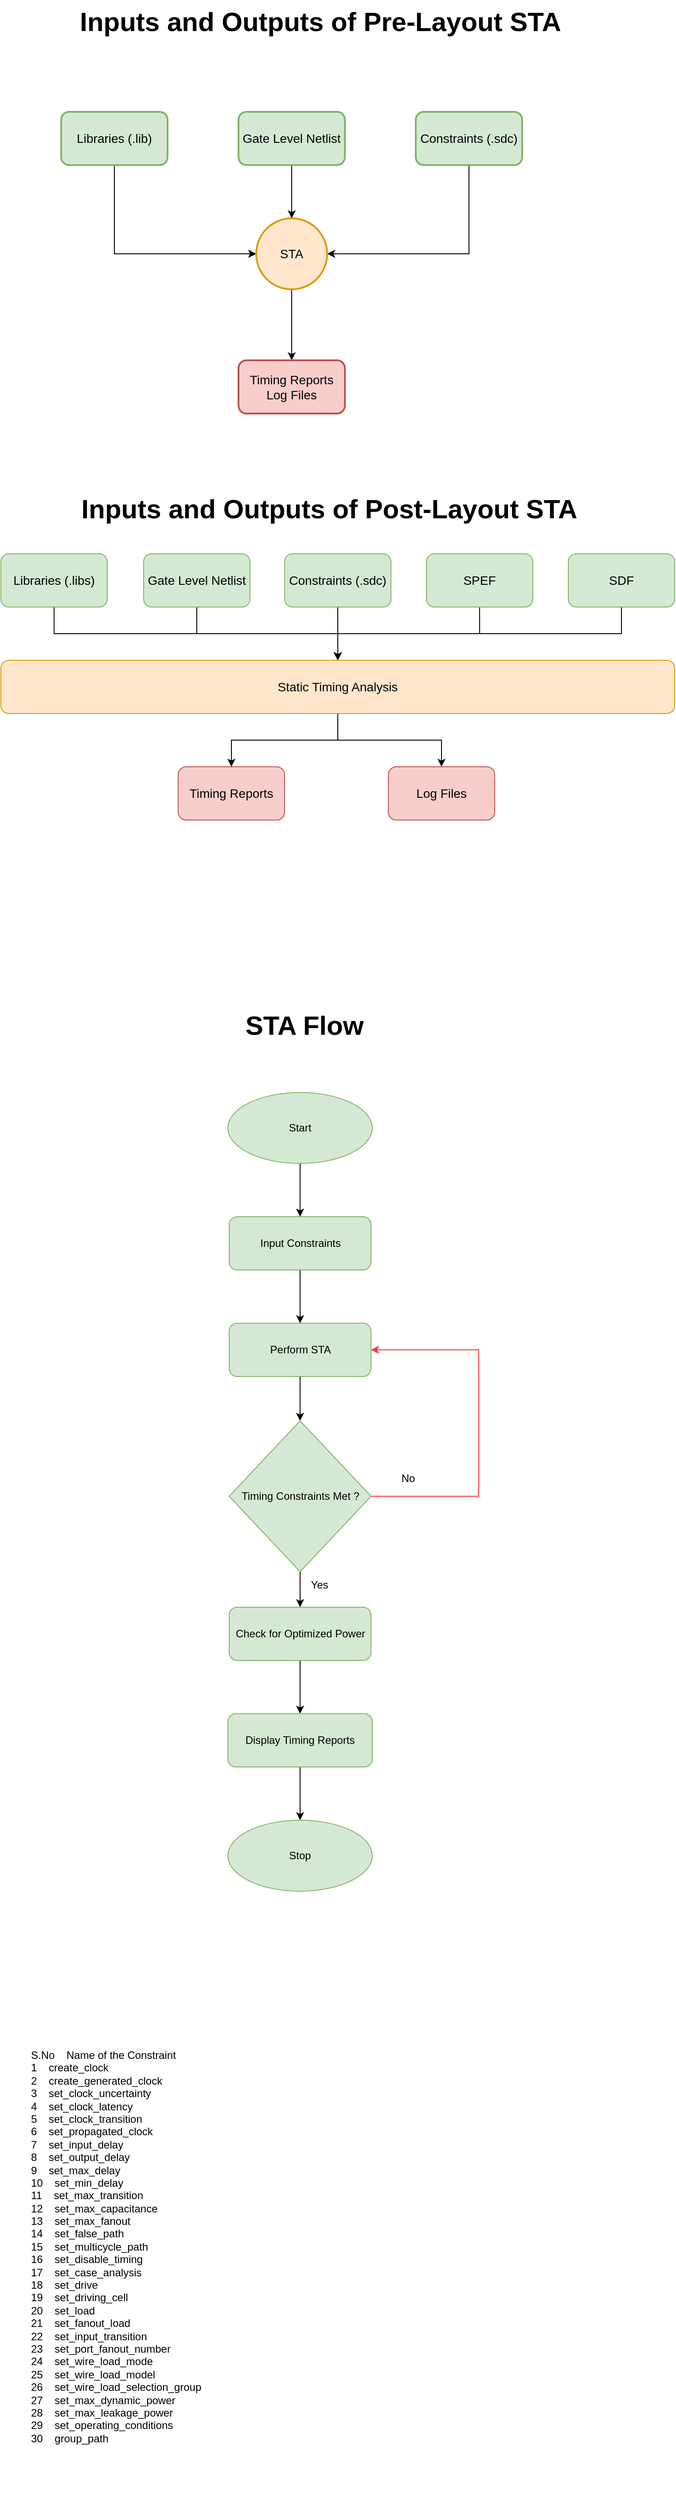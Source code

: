 <mxfile version="28.1.1">
  <diagram name="Page-1" id="hId_z6nj5ehB06tz2Tm5">
    <mxGraphModel dx="865" dy="546" grid="0" gridSize="10" guides="1" tooltips="1" connect="1" arrows="1" fold="1" page="1" pageScale="1" pageWidth="850" pageHeight="1100" math="0" shadow="0">
      <root>
        <mxCell id="0" />
        <mxCell id="1" parent="0" />
        <mxCell id="HBcbBVoYGgbt2iBhkjOB-11" style="edgeStyle=orthogonalEdgeStyle;rounded=0;orthogonalLoop=1;jettySize=auto;html=1;exitX=0.5;exitY=1;exitDx=0;exitDy=0;entryX=0;entryY=0.5;entryDx=0;entryDy=0;fontStyle=0" parent="1" source="HBcbBVoYGgbt2iBhkjOB-1" target="HBcbBVoYGgbt2iBhkjOB-4" edge="1">
          <mxGeometry relative="1" as="geometry" />
        </mxCell>
        <mxCell id="HBcbBVoYGgbt2iBhkjOB-1" value="Libraries (.lib)" style="rounded=1;whiteSpace=wrap;html=1;strokeWidth=2;fontSize=14;fontStyle=0;fillColor=#d5e8d4;strokeColor=#82b366;" parent="1" vertex="1">
          <mxGeometry x="148" y="142" width="120" height="60" as="geometry" />
        </mxCell>
        <mxCell id="HBcbBVoYGgbt2iBhkjOB-9" style="edgeStyle=orthogonalEdgeStyle;rounded=0;orthogonalLoop=1;jettySize=auto;html=1;exitX=0.5;exitY=1;exitDx=0;exitDy=0;entryX=0.5;entryY=0;entryDx=0;entryDy=0;fontStyle=0" parent="1" source="HBcbBVoYGgbt2iBhkjOB-2" target="HBcbBVoYGgbt2iBhkjOB-4" edge="1">
          <mxGeometry relative="1" as="geometry" />
        </mxCell>
        <mxCell id="HBcbBVoYGgbt2iBhkjOB-2" value="Gate Level Netlist" style="rounded=1;whiteSpace=wrap;html=1;strokeWidth=2;fontSize=14;fontStyle=0;fillColor=#d5e8d4;strokeColor=#82b366;" parent="1" vertex="1">
          <mxGeometry x="348" y="142" width="120" height="60" as="geometry" />
        </mxCell>
        <mxCell id="HBcbBVoYGgbt2iBhkjOB-10" style="edgeStyle=orthogonalEdgeStyle;rounded=0;orthogonalLoop=1;jettySize=auto;html=1;exitX=0.5;exitY=1;exitDx=0;exitDy=0;entryX=1;entryY=0.5;entryDx=0;entryDy=0;fontStyle=0" parent="1" source="HBcbBVoYGgbt2iBhkjOB-3" target="HBcbBVoYGgbt2iBhkjOB-4" edge="1">
          <mxGeometry relative="1" as="geometry" />
        </mxCell>
        <mxCell id="HBcbBVoYGgbt2iBhkjOB-3" value="Constraints (.sdc)" style="rounded=1;whiteSpace=wrap;html=1;strokeWidth=2;fontSize=14;fontStyle=0;fillColor=#d5e8d4;strokeColor=#82b366;" parent="1" vertex="1">
          <mxGeometry x="548" y="142" width="120" height="60" as="geometry" />
        </mxCell>
        <mxCell id="HBcbBVoYGgbt2iBhkjOB-12" style="edgeStyle=orthogonalEdgeStyle;rounded=0;orthogonalLoop=1;jettySize=auto;html=1;exitX=0.5;exitY=1;exitDx=0;exitDy=0;entryX=0.5;entryY=0;entryDx=0;entryDy=0;fontStyle=0" parent="1" source="HBcbBVoYGgbt2iBhkjOB-4" target="HBcbBVoYGgbt2iBhkjOB-5" edge="1">
          <mxGeometry relative="1" as="geometry" />
        </mxCell>
        <mxCell id="HBcbBVoYGgbt2iBhkjOB-4" value="STA" style="ellipse;whiteSpace=wrap;html=1;aspect=fixed;strokeWidth=2;fontSize=14;fontStyle=0;fillColor=#ffe6cc;strokeColor=#d79b00;" parent="1" vertex="1">
          <mxGeometry x="368" y="262" width="80" height="80" as="geometry" />
        </mxCell>
        <mxCell id="HBcbBVoYGgbt2iBhkjOB-5" value="Timing Reports&lt;div&gt;Log Files&lt;/div&gt;" style="rounded=1;whiteSpace=wrap;html=1;strokeWidth=2;fontSize=14;fontStyle=0;fillColor=#f8cecc;strokeColor=#b85450;" parent="1" vertex="1">
          <mxGeometry x="348" y="422" width="120" height="60" as="geometry" />
        </mxCell>
        <mxCell id="WHp-Qc4TdJ1LshXwCAer-1" value="&lt;b&gt;&lt;font style=&quot;font-size: 30px;&quot;&gt;Inputs and Outputs of Pre-Layout STA&lt;/font&gt;&lt;/b&gt;" style="text;html=1;align=center;verticalAlign=middle;resizable=0;points=[];autosize=1;strokeColor=none;fillColor=none;" vertex="1" parent="1">
          <mxGeometry x="159" y="16" width="561" height="48" as="geometry" />
        </mxCell>
        <mxCell id="WHp-Qc4TdJ1LshXwCAer-23" style="edgeStyle=orthogonalEdgeStyle;rounded=0;orthogonalLoop=1;jettySize=auto;html=1;exitX=0.5;exitY=1;exitDx=0;exitDy=0;" edge="1" parent="1" source="WHp-Qc4TdJ1LshXwCAer-2" target="WHp-Qc4TdJ1LshXwCAer-21">
          <mxGeometry relative="1" as="geometry" />
        </mxCell>
        <mxCell id="WHp-Qc4TdJ1LshXwCAer-2" value="Libraries (.libs)" style="rounded=1;whiteSpace=wrap;html=1;fontSize=14;fillColor=#d5e8d4;strokeColor=#82b366;" vertex="1" parent="1">
          <mxGeometry x="80" y="640" width="120" height="60" as="geometry" />
        </mxCell>
        <mxCell id="WHp-Qc4TdJ1LshXwCAer-24" value="" style="edgeStyle=orthogonalEdgeStyle;rounded=0;orthogonalLoop=1;jettySize=auto;html=1;" edge="1" parent="1" source="WHp-Qc4TdJ1LshXwCAer-3" target="WHp-Qc4TdJ1LshXwCAer-21">
          <mxGeometry relative="1" as="geometry" />
        </mxCell>
        <mxCell id="WHp-Qc4TdJ1LshXwCAer-3" value="Gate Level Netlist" style="rounded=1;whiteSpace=wrap;html=1;fontSize=14;fillColor=#d5e8d4;strokeColor=#82b366;" vertex="1" parent="1">
          <mxGeometry x="241" y="640" width="120" height="60" as="geometry" />
        </mxCell>
        <mxCell id="WHp-Qc4TdJ1LshXwCAer-25" value="" style="edgeStyle=orthogonalEdgeStyle;rounded=0;orthogonalLoop=1;jettySize=auto;html=1;" edge="1" parent="1" source="WHp-Qc4TdJ1LshXwCAer-4" target="WHp-Qc4TdJ1LshXwCAer-21">
          <mxGeometry relative="1" as="geometry" />
        </mxCell>
        <mxCell id="WHp-Qc4TdJ1LshXwCAer-4" value="Constraints (.sdc)" style="rounded=1;whiteSpace=wrap;html=1;fontSize=14;fillColor=#d5e8d4;strokeColor=#82b366;" vertex="1" parent="1">
          <mxGeometry x="400" y="640" width="120" height="60" as="geometry" />
        </mxCell>
        <mxCell id="WHp-Qc4TdJ1LshXwCAer-26" value="" style="edgeStyle=orthogonalEdgeStyle;rounded=0;orthogonalLoop=1;jettySize=auto;html=1;" edge="1" parent="1" source="WHp-Qc4TdJ1LshXwCAer-5" target="WHp-Qc4TdJ1LshXwCAer-21">
          <mxGeometry relative="1" as="geometry" />
        </mxCell>
        <mxCell id="WHp-Qc4TdJ1LshXwCAer-5" value="SPEF" style="rounded=1;whiteSpace=wrap;html=1;fontSize=14;fillColor=#d5e8d4;strokeColor=#82b366;" vertex="1" parent="1">
          <mxGeometry x="560" y="640" width="120" height="60" as="geometry" />
        </mxCell>
        <mxCell id="WHp-Qc4TdJ1LshXwCAer-27" value="" style="edgeStyle=orthogonalEdgeStyle;rounded=0;orthogonalLoop=1;jettySize=auto;html=1;" edge="1" parent="1" source="WHp-Qc4TdJ1LshXwCAer-6" target="WHp-Qc4TdJ1LshXwCAer-21">
          <mxGeometry relative="1" as="geometry" />
        </mxCell>
        <mxCell id="WHp-Qc4TdJ1LshXwCAer-6" value="SDF" style="rounded=1;whiteSpace=wrap;html=1;fontSize=14;fillColor=#d5e8d4;strokeColor=#82b366;" vertex="1" parent="1">
          <mxGeometry x="720" y="640" width="120" height="60" as="geometry" />
        </mxCell>
        <mxCell id="WHp-Qc4TdJ1LshXwCAer-9" value="Timing Reports" style="rounded=1;whiteSpace=wrap;html=1;fontSize=14;fillColor=#f8cecc;strokeColor=#b85450;" vertex="1" parent="1">
          <mxGeometry x="280" y="880" width="120" height="60" as="geometry" />
        </mxCell>
        <mxCell id="WHp-Qc4TdJ1LshXwCAer-10" value="Log Files" style="rounded=1;whiteSpace=wrap;html=1;fontSize=14;fillColor=#f8cecc;strokeColor=#b85450;" vertex="1" parent="1">
          <mxGeometry x="517" y="880" width="120" height="60" as="geometry" />
        </mxCell>
        <mxCell id="WHp-Qc4TdJ1LshXwCAer-28" style="edgeStyle=orthogonalEdgeStyle;rounded=0;orthogonalLoop=1;jettySize=auto;html=1;exitX=0.5;exitY=1;exitDx=0;exitDy=0;entryX=0.5;entryY=0;entryDx=0;entryDy=0;" edge="1" parent="1" source="WHp-Qc4TdJ1LshXwCAer-21" target="WHp-Qc4TdJ1LshXwCAer-9">
          <mxGeometry relative="1" as="geometry" />
        </mxCell>
        <mxCell id="WHp-Qc4TdJ1LshXwCAer-29" style="edgeStyle=orthogonalEdgeStyle;rounded=0;orthogonalLoop=1;jettySize=auto;html=1;exitX=0.5;exitY=1;exitDx=0;exitDy=0;entryX=0.5;entryY=0;entryDx=0;entryDy=0;" edge="1" parent="1" source="WHp-Qc4TdJ1LshXwCAer-21" target="WHp-Qc4TdJ1LshXwCAer-10">
          <mxGeometry relative="1" as="geometry" />
        </mxCell>
        <mxCell id="WHp-Qc4TdJ1LshXwCAer-21" value="&lt;span style=&quot;font-size: 14px;&quot;&gt;Static Timing Analysis&lt;/span&gt;" style="rounded=1;whiteSpace=wrap;html=1;fillColor=#ffe6cc;strokeColor=#d79b00;" vertex="1" parent="1">
          <mxGeometry x="80" y="760" width="760" height="60" as="geometry" />
        </mxCell>
        <mxCell id="WHp-Qc4TdJ1LshXwCAer-38" value="" style="edgeStyle=orthogonalEdgeStyle;rounded=0;orthogonalLoop=1;jettySize=auto;html=1;" edge="1" parent="1" source="WHp-Qc4TdJ1LshXwCAer-30" target="WHp-Qc4TdJ1LshXwCAer-31">
          <mxGeometry relative="1" as="geometry" />
        </mxCell>
        <mxCell id="WHp-Qc4TdJ1LshXwCAer-30" value="Start" style="ellipse;whiteSpace=wrap;html=1;fillColor=#d5e8d4;strokeColor=#82b366;" vertex="1" parent="1">
          <mxGeometry x="336" y="1247" width="163" height="80" as="geometry" />
        </mxCell>
        <mxCell id="WHp-Qc4TdJ1LshXwCAer-39" value="" style="edgeStyle=orthogonalEdgeStyle;rounded=0;orthogonalLoop=1;jettySize=auto;html=1;" edge="1" parent="1" source="WHp-Qc4TdJ1LshXwCAer-31" target="WHp-Qc4TdJ1LshXwCAer-32">
          <mxGeometry relative="1" as="geometry" />
        </mxCell>
        <mxCell id="WHp-Qc4TdJ1LshXwCAer-31" value="Input Constraints" style="rounded=1;whiteSpace=wrap;html=1;fillColor=#d5e8d4;strokeColor=#82b366;" vertex="1" parent="1">
          <mxGeometry x="337.5" y="1387" width="160" height="60" as="geometry" />
        </mxCell>
        <mxCell id="WHp-Qc4TdJ1LshXwCAer-40" value="" style="edgeStyle=orthogonalEdgeStyle;rounded=0;orthogonalLoop=1;jettySize=auto;html=1;" edge="1" parent="1" source="WHp-Qc4TdJ1LshXwCAer-32" target="WHp-Qc4TdJ1LshXwCAer-35">
          <mxGeometry relative="1" as="geometry" />
        </mxCell>
        <mxCell id="WHp-Qc4TdJ1LshXwCAer-32" value="Perform STA" style="rounded=1;whiteSpace=wrap;html=1;fillColor=#d5e8d4;strokeColor=#82b366;" vertex="1" parent="1">
          <mxGeometry x="337.5" y="1507" width="160" height="60" as="geometry" />
        </mxCell>
        <mxCell id="WHp-Qc4TdJ1LshXwCAer-42" value="" style="edgeStyle=orthogonalEdgeStyle;rounded=0;orthogonalLoop=1;jettySize=auto;html=1;" edge="1" parent="1" source="WHp-Qc4TdJ1LshXwCAer-34" target="WHp-Qc4TdJ1LshXwCAer-36">
          <mxGeometry relative="1" as="geometry" />
        </mxCell>
        <mxCell id="WHp-Qc4TdJ1LshXwCAer-34" value="Check for Optimized Power" style="rounded=1;whiteSpace=wrap;html=1;fillColor=#d5e8d4;strokeColor=#82b366;" vertex="1" parent="1">
          <mxGeometry x="337.5" y="1827" width="160" height="60" as="geometry" />
        </mxCell>
        <mxCell id="WHp-Qc4TdJ1LshXwCAer-41" value="" style="edgeStyle=orthogonalEdgeStyle;rounded=0;orthogonalLoop=1;jettySize=auto;html=1;" edge="1" parent="1" source="WHp-Qc4TdJ1LshXwCAer-35" target="WHp-Qc4TdJ1LshXwCAer-34">
          <mxGeometry relative="1" as="geometry" />
        </mxCell>
        <mxCell id="WHp-Qc4TdJ1LshXwCAer-44" style="edgeStyle=orthogonalEdgeStyle;rounded=0;orthogonalLoop=1;jettySize=auto;html=1;exitX=1;exitY=0.5;exitDx=0;exitDy=0;entryX=1;entryY=0.5;entryDx=0;entryDy=0;strokeColor=#FF3333;" edge="1" parent="1" source="WHp-Qc4TdJ1LshXwCAer-35" target="WHp-Qc4TdJ1LshXwCAer-32">
          <mxGeometry relative="1" as="geometry">
            <Array as="points">
              <mxPoint x="619" y="1702" />
              <mxPoint x="619" y="1537" />
            </Array>
          </mxGeometry>
        </mxCell>
        <mxCell id="WHp-Qc4TdJ1LshXwCAer-35" value="Timing Constraints Met ?" style="rhombus;whiteSpace=wrap;html=1;fillColor=#d5e8d4;strokeColor=#82b366;" vertex="1" parent="1">
          <mxGeometry x="337.5" y="1617" width="160" height="170" as="geometry" />
        </mxCell>
        <mxCell id="WHp-Qc4TdJ1LshXwCAer-43" value="" style="edgeStyle=orthogonalEdgeStyle;rounded=0;orthogonalLoop=1;jettySize=auto;html=1;" edge="1" parent="1" source="WHp-Qc4TdJ1LshXwCAer-36" target="WHp-Qc4TdJ1LshXwCAer-37">
          <mxGeometry relative="1" as="geometry" />
        </mxCell>
        <mxCell id="WHp-Qc4TdJ1LshXwCAer-36" value="Display Timing Reports" style="rounded=1;whiteSpace=wrap;html=1;fillColor=#d5e8d4;strokeColor=#82b366;" vertex="1" parent="1">
          <mxGeometry x="336" y="1947" width="163" height="60" as="geometry" />
        </mxCell>
        <mxCell id="WHp-Qc4TdJ1LshXwCAer-37" value="Stop" style="ellipse;whiteSpace=wrap;html=1;fillColor=#d5e8d4;strokeColor=#82b366;" vertex="1" parent="1">
          <mxGeometry x="336" y="2067" width="163" height="80" as="geometry" />
        </mxCell>
        <mxCell id="WHp-Qc4TdJ1LshXwCAer-45" value="Yes" style="text;html=1;align=center;verticalAlign=middle;resizable=0;points=[];autosize=1;strokeColor=none;fillColor=none;" vertex="1" parent="1">
          <mxGeometry x="419" y="1787" width="40" height="30" as="geometry" />
        </mxCell>
        <mxCell id="WHp-Qc4TdJ1LshXwCAer-46" value="No" style="text;html=1;align=center;verticalAlign=middle;resizable=0;points=[];autosize=1;strokeColor=none;fillColor=none;" vertex="1" parent="1">
          <mxGeometry x="519" y="1667" width="40" height="30" as="geometry" />
        </mxCell>
        <mxCell id="WHp-Qc4TdJ1LshXwCAer-47" value="&lt;b&gt;&lt;font style=&quot;font-size: 30px;&quot;&gt;Inputs and Outputs of Post-Layout STA&lt;/font&gt;&lt;/b&gt;" style="text;html=1;align=center;verticalAlign=middle;resizable=0;points=[];autosize=1;strokeColor=none;fillColor=none;" vertex="1" parent="1">
          <mxGeometry x="161" y="565" width="577" height="48" as="geometry" />
        </mxCell>
        <mxCell id="WHp-Qc4TdJ1LshXwCAer-48" value="&lt;b&gt;&lt;font style=&quot;font-size: 30px;&quot;&gt;STA Flow&lt;/font&gt;&lt;/b&gt;" style="text;html=1;align=center;verticalAlign=middle;resizable=0;points=[];autosize=1;strokeColor=none;fillColor=none;" vertex="1" parent="1">
          <mxGeometry x="346.5" y="1147" width="151" height="48" as="geometry" />
        </mxCell>
        <mxCell id="WHp-Qc4TdJ1LshXwCAer-53" value="S.No    Name of the Constraint&#xa;1    create_clock&#xa;2    create_generated_clock&#xa;3    set_clock_uncertainty&#xa;4    set_clock_latency&#xa;5    set_clock_transition&#xa;6    set_propagated_clock &#xa;7    set_input_delay&#xa;8    set_output_delay &#xa;9    set_max_delay&#xa;10    set_min_delay&#xa;11    set_max_transition&#xa;12    set_max_capacitance&#xa;13    set_max_fanout&#xa;14    set_false_path&#xa;15    set_multicycle_path&#xa;16    set_disable_timing&#xa;17    set_case_analysis&#xa;18    set_drive&#xa;19    set_driving_cell&#xa;20    set_load&#xa;21    set_fanout_load&#xa;22    set_input_transition&#xa;23    set_port_fanout_number&#xa;24    set_wire_load_mode&#xa;25    set_wire_load_model&#xa;26    set_wire_load_selection_group   &#xa;27    set_max_dynamic_power&#xa;28    set_max_leakage_power&#xa;29    set_operating_conditions&#xa;30    group_path" style="text;whiteSpace=wrap;labelBorderColor=none;labelBackgroundColor=none;" vertex="1" parent="1">
          <mxGeometry x="112" y="2318" width="387" height="514" as="geometry" />
        </mxCell>
      </root>
    </mxGraphModel>
  </diagram>
</mxfile>
